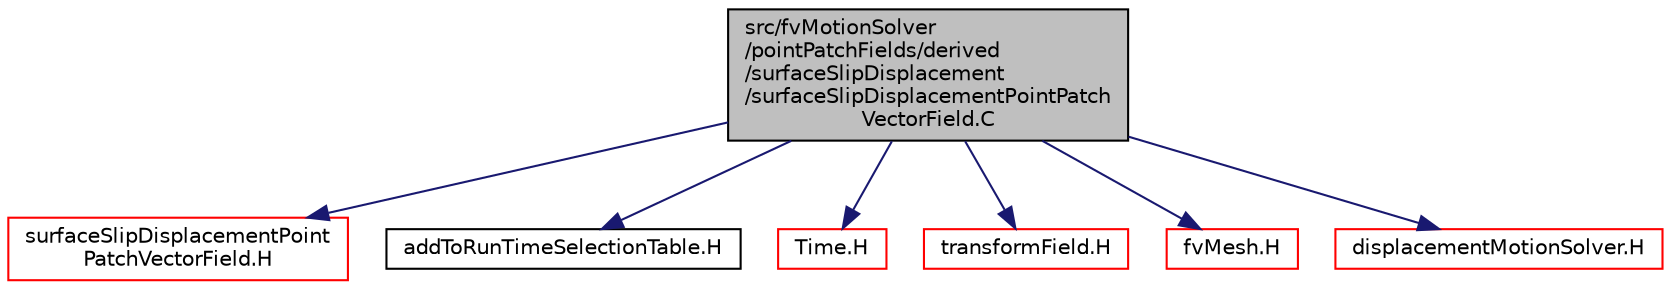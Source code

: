 digraph "src/fvMotionSolver/pointPatchFields/derived/surfaceSlipDisplacement/surfaceSlipDisplacementPointPatchVectorField.C"
{
  bgcolor="transparent";
  edge [fontname="Helvetica",fontsize="10",labelfontname="Helvetica",labelfontsize="10"];
  node [fontname="Helvetica",fontsize="10",shape=record];
  Node1 [label="src/fvMotionSolver\l/pointPatchFields/derived\l/surfaceSlipDisplacement\l/surfaceSlipDisplacementPointPatch\lVectorField.C",height=0.2,width=0.4,color="black", fillcolor="grey75", style="filled", fontcolor="black"];
  Node1 -> Node2 [color="midnightblue",fontsize="10",style="solid",fontname="Helvetica"];
  Node2 [label="surfaceSlipDisplacementPoint\lPatchVectorField.H",height=0.2,width=0.4,color="red",URL="$a06354.html"];
  Node1 -> Node3 [color="midnightblue",fontsize="10",style="solid",fontname="Helvetica"];
  Node3 [label="addToRunTimeSelectionTable.H",height=0.2,width=0.4,color="black",URL="$a07966.html",tooltip="Macros for easy insertion into run-time selection tables. "];
  Node1 -> Node4 [color="midnightblue",fontsize="10",style="solid",fontname="Helvetica"];
  Node4 [label="Time.H",height=0.2,width=0.4,color="red",URL="$a07978.html"];
  Node1 -> Node5 [color="midnightblue",fontsize="10",style="solid",fontname="Helvetica"];
  Node5 [label="transformField.H",height=0.2,width=0.4,color="red",URL="$a08118.html",tooltip="Spatial transformation functions for primitive fields. "];
  Node1 -> Node6 [color="midnightblue",fontsize="10",style="solid",fontname="Helvetica"];
  Node6 [label="fvMesh.H",height=0.2,width=0.4,color="red",URL="$a05998.html"];
  Node1 -> Node7 [color="midnightblue",fontsize="10",style="solid",fontname="Helvetica"];
  Node7 [label="displacementMotionSolver.H",height=0.2,width=0.4,color="red",URL="$a04944.html"];
}
